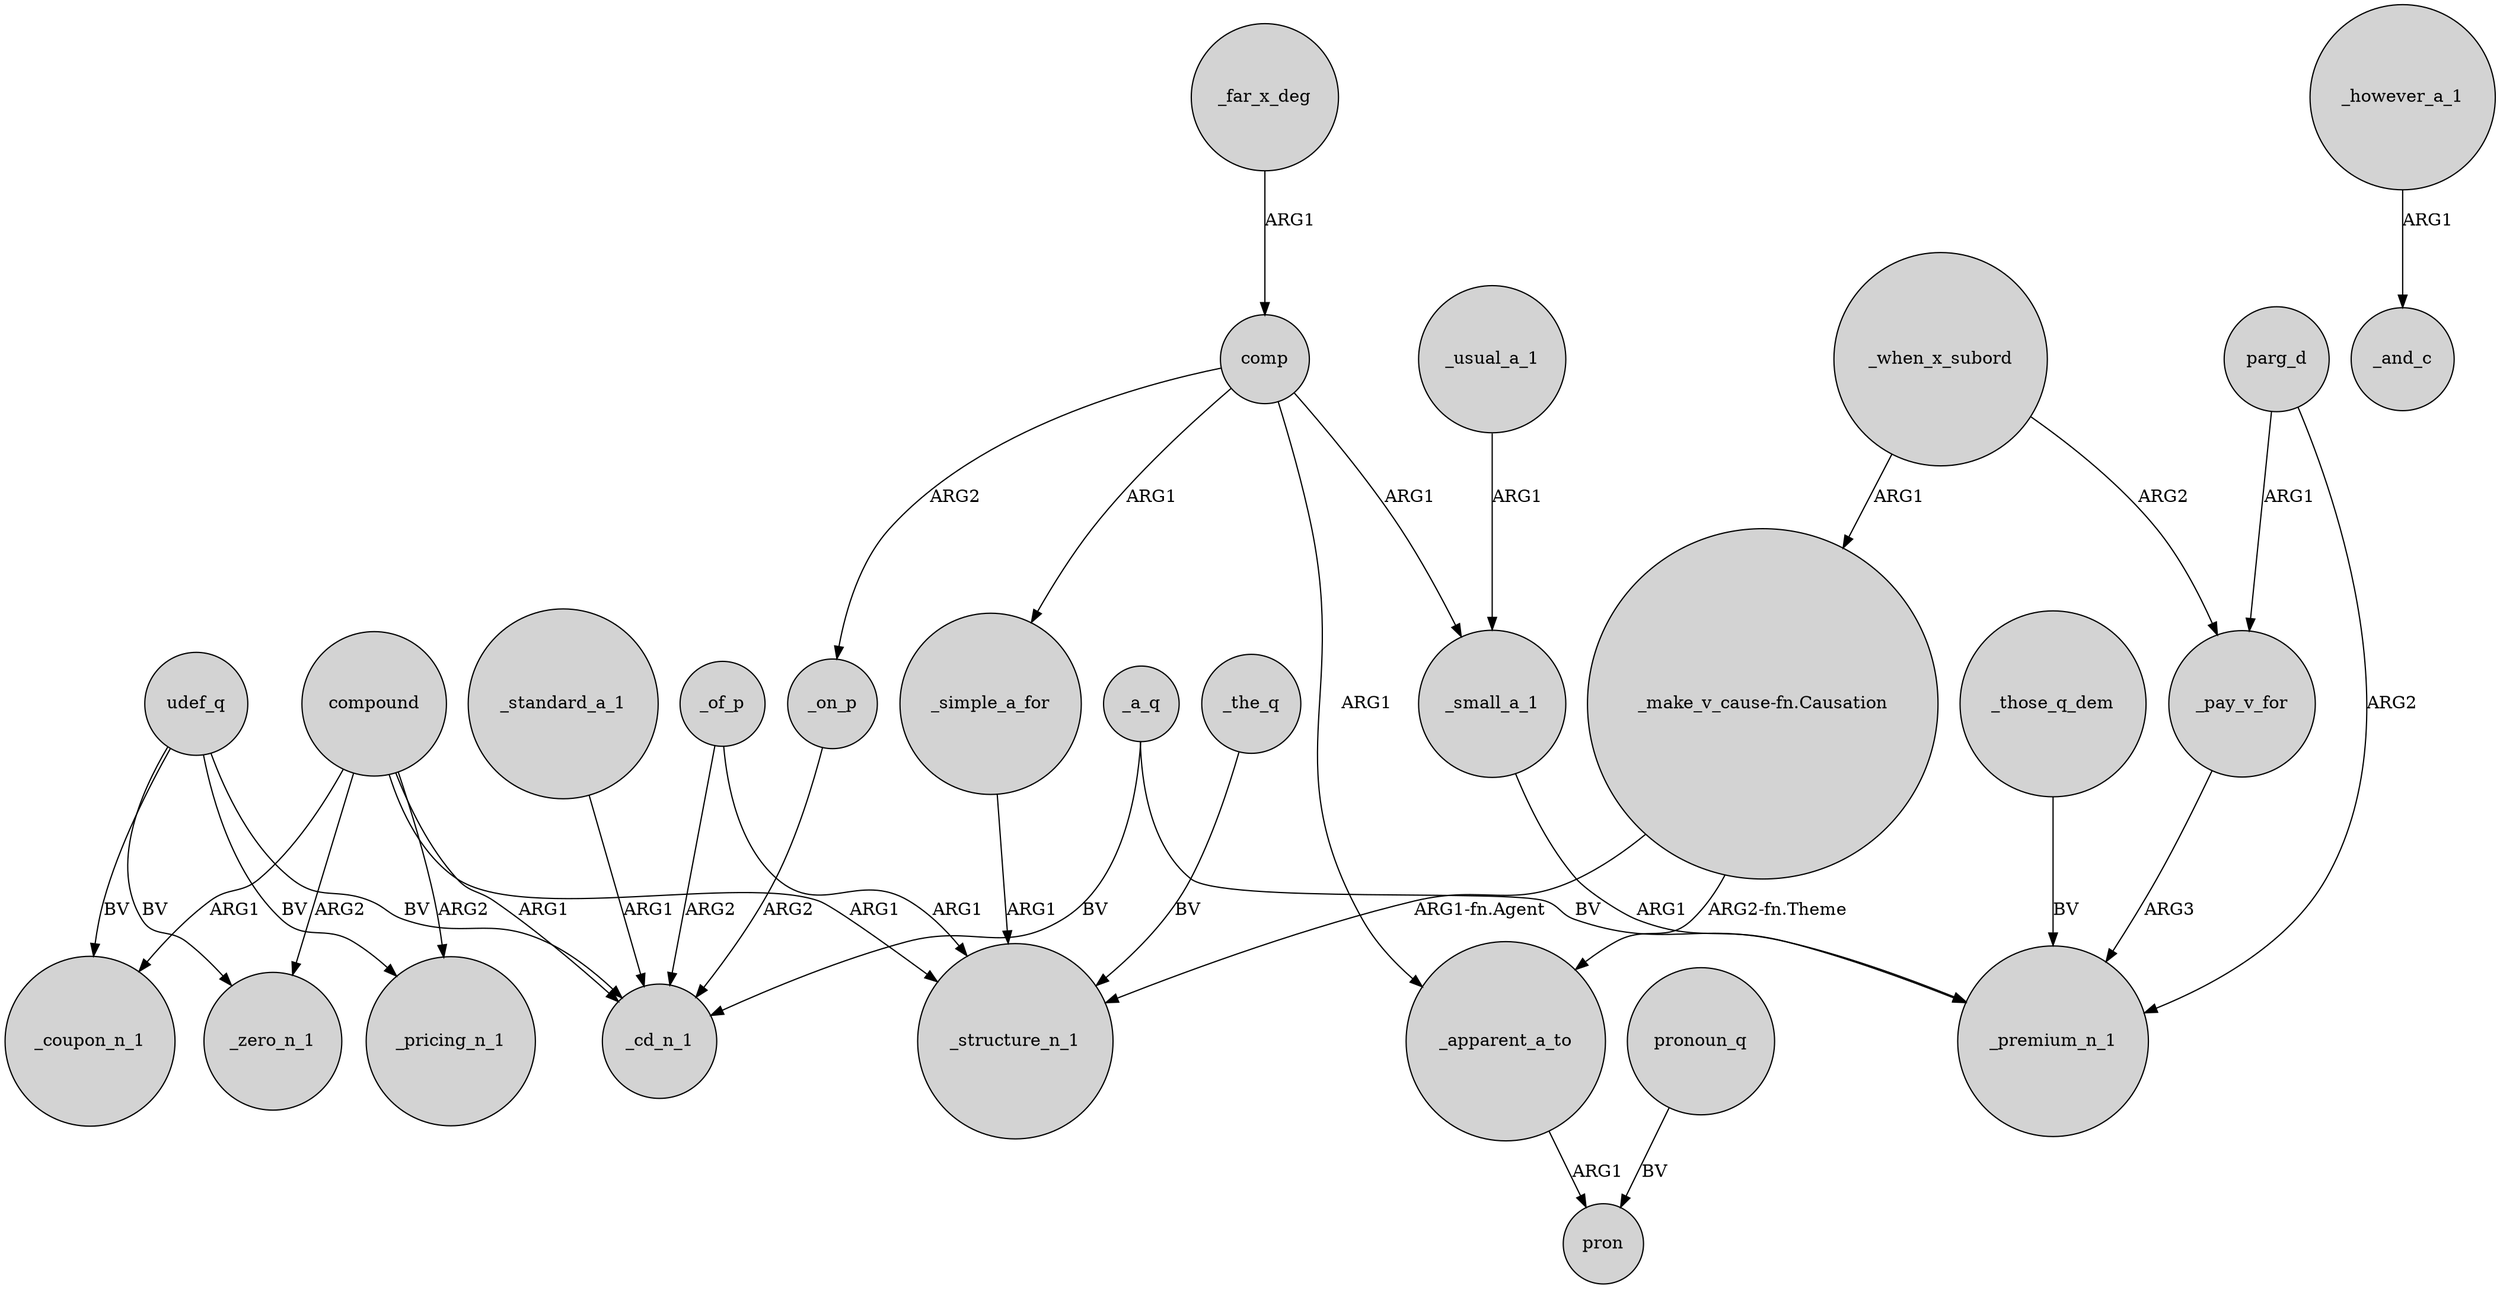 digraph {
	node [shape=circle style=filled]
	compound -> _coupon_n_1 [label=ARG1]
	udef_q -> _zero_n_1 [label=BV]
	compound -> _pricing_n_1 [label=ARG2]
	_a_q -> _premium_n_1 [label=BV]
	_apparent_a_to -> pron [label=ARG1]
	_standard_a_1 -> _cd_n_1 [label=ARG1]
	"_make_v_cause-fn.Causation" -> _apparent_a_to [label="ARG2-fn.Theme"]
	_small_a_1 -> _premium_n_1 [label=ARG1]
	comp -> _apparent_a_to [label=ARG1]
	compound -> _cd_n_1 [label=ARG1]
	compound -> _structure_n_1 [label=ARG1]
	_when_x_subord -> _pay_v_for [label=ARG2]
	udef_q -> _cd_n_1 [label=BV]
	_the_q -> _structure_n_1 [label=BV]
	_of_p -> _structure_n_1 [label=ARG1]
	_of_p -> _cd_n_1 [label=ARG2]
	parg_d -> _premium_n_1 [label=ARG2]
	_a_q -> _cd_n_1 [label=BV]
	pronoun_q -> pron [label=BV]
	_usual_a_1 -> _small_a_1 [label=ARG1]
	"_make_v_cause-fn.Causation" -> _structure_n_1 [label="ARG1-fn.Agent"]
	_when_x_subord -> "_make_v_cause-fn.Causation" [label=ARG1]
	comp -> _small_a_1 [label=ARG1]
	_however_a_1 -> _and_c [label=ARG1]
	compound -> _zero_n_1 [label=ARG2]
	_far_x_deg -> comp [label=ARG1]
	udef_q -> _pricing_n_1 [label=BV]
	_pay_v_for -> _premium_n_1 [label=ARG3]
	parg_d -> _pay_v_for [label=ARG1]
	_simple_a_for -> _structure_n_1 [label=ARG1]
	comp -> _simple_a_for [label=ARG1]
	comp -> _on_p [label=ARG2]
	_those_q_dem -> _premium_n_1 [label=BV]
	udef_q -> _coupon_n_1 [label=BV]
	_on_p -> _cd_n_1 [label=ARG2]
}
